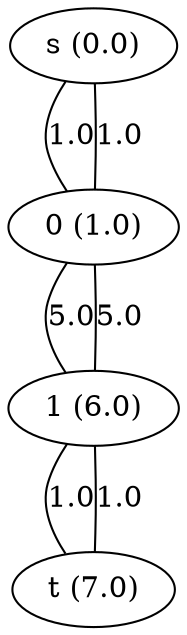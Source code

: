 // This is a weighted undirected graph
graph G {
  "s" [label="s (0.0)"];
  "0" [label="0 (1.0)"];
  "1" [label="1 (6.0)"];
  "t" [label="t (7.0)"];
  "s" -- "0" [label="1.0"];
  "0" -- "s" [label="1.0"];
  "0" -- "1" [label="5.0"];
  "1" -- "0" [label="5.0"];
  "1" -- "t" [label="1.0"];
  "t" -- "1" [label="1.0"];
}
